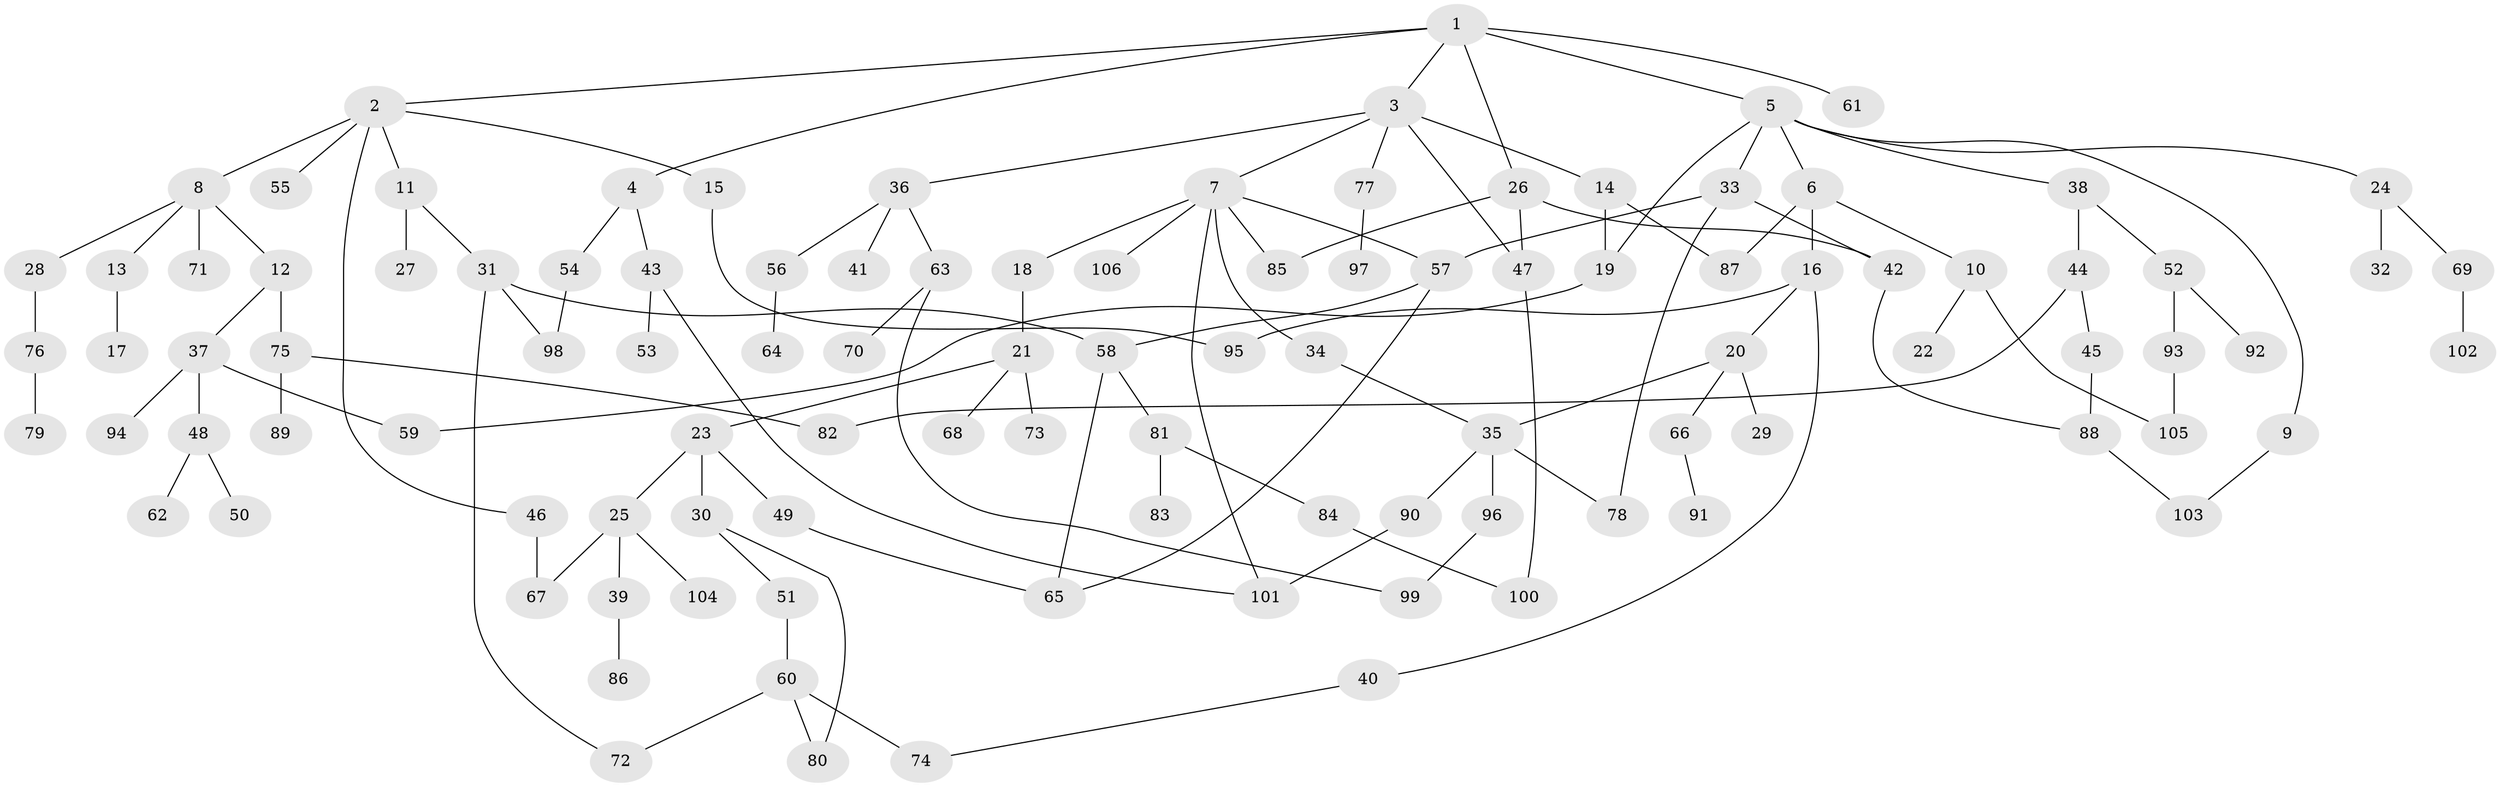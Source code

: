 // Generated by graph-tools (version 1.1) at 2025/34/03/09/25 02:34:16]
// undirected, 106 vertices, 131 edges
graph export_dot {
graph [start="1"]
  node [color=gray90,style=filled];
  1;
  2;
  3;
  4;
  5;
  6;
  7;
  8;
  9;
  10;
  11;
  12;
  13;
  14;
  15;
  16;
  17;
  18;
  19;
  20;
  21;
  22;
  23;
  24;
  25;
  26;
  27;
  28;
  29;
  30;
  31;
  32;
  33;
  34;
  35;
  36;
  37;
  38;
  39;
  40;
  41;
  42;
  43;
  44;
  45;
  46;
  47;
  48;
  49;
  50;
  51;
  52;
  53;
  54;
  55;
  56;
  57;
  58;
  59;
  60;
  61;
  62;
  63;
  64;
  65;
  66;
  67;
  68;
  69;
  70;
  71;
  72;
  73;
  74;
  75;
  76;
  77;
  78;
  79;
  80;
  81;
  82;
  83;
  84;
  85;
  86;
  87;
  88;
  89;
  90;
  91;
  92;
  93;
  94;
  95;
  96;
  97;
  98;
  99;
  100;
  101;
  102;
  103;
  104;
  105;
  106;
  1 -- 2;
  1 -- 3;
  1 -- 4;
  1 -- 5;
  1 -- 26;
  1 -- 61;
  2 -- 8;
  2 -- 11;
  2 -- 15;
  2 -- 46;
  2 -- 55;
  3 -- 7;
  3 -- 14;
  3 -- 36;
  3 -- 77;
  3 -- 47;
  4 -- 43;
  4 -- 54;
  5 -- 6;
  5 -- 9;
  5 -- 19;
  5 -- 24;
  5 -- 33;
  5 -- 38;
  6 -- 10;
  6 -- 16;
  6 -- 87;
  7 -- 18;
  7 -- 34;
  7 -- 57;
  7 -- 85;
  7 -- 106;
  7 -- 101;
  8 -- 12;
  8 -- 13;
  8 -- 28;
  8 -- 71;
  9 -- 103;
  10 -- 22;
  10 -- 105;
  11 -- 27;
  11 -- 31;
  12 -- 37;
  12 -- 75;
  13 -- 17;
  14 -- 19;
  14 -- 87;
  15 -- 95;
  16 -- 20;
  16 -- 40;
  16 -- 95;
  18 -- 21;
  19 -- 59;
  20 -- 29;
  20 -- 35;
  20 -- 66;
  21 -- 23;
  21 -- 68;
  21 -- 73;
  23 -- 25;
  23 -- 30;
  23 -- 49;
  24 -- 32;
  24 -- 69;
  25 -- 39;
  25 -- 104;
  25 -- 67;
  26 -- 42;
  26 -- 47;
  26 -- 85;
  28 -- 76;
  30 -- 51;
  30 -- 80;
  31 -- 58;
  31 -- 72;
  31 -- 98;
  33 -- 78;
  33 -- 57;
  33 -- 42;
  34 -- 35;
  35 -- 90;
  35 -- 96;
  35 -- 78;
  36 -- 41;
  36 -- 56;
  36 -- 63;
  37 -- 48;
  37 -- 59;
  37 -- 94;
  38 -- 44;
  38 -- 52;
  39 -- 86;
  40 -- 74;
  42 -- 88;
  43 -- 53;
  43 -- 101;
  44 -- 45;
  44 -- 82;
  45 -- 88;
  46 -- 67;
  47 -- 100;
  48 -- 50;
  48 -- 62;
  49 -- 65;
  51 -- 60;
  52 -- 92;
  52 -- 93;
  54 -- 98;
  56 -- 64;
  57 -- 65;
  57 -- 58;
  58 -- 81;
  58 -- 65;
  60 -- 74;
  60 -- 80;
  60 -- 72;
  63 -- 70;
  63 -- 99;
  66 -- 91;
  69 -- 102;
  75 -- 82;
  75 -- 89;
  76 -- 79;
  77 -- 97;
  81 -- 83;
  81 -- 84;
  84 -- 100;
  88 -- 103;
  90 -- 101;
  93 -- 105;
  96 -- 99;
}
